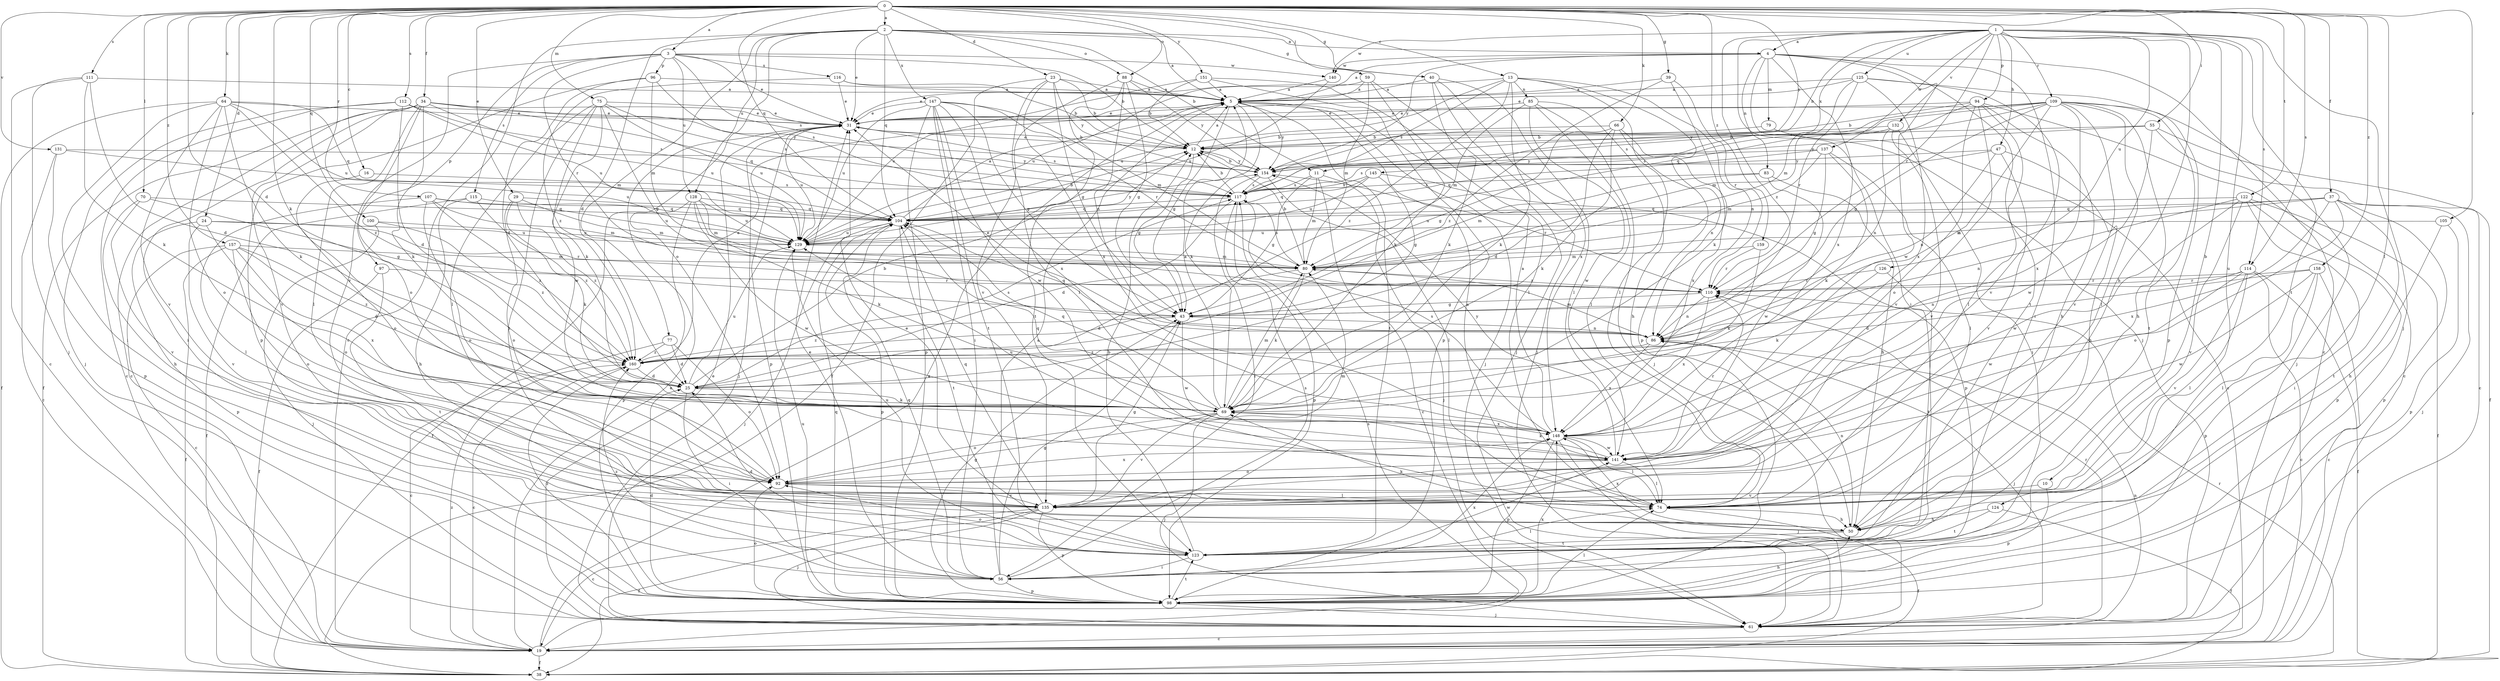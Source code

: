 strict digraph  {
0;
1;
2;
3;
4;
5;
10;
11;
12;
13;
16;
19;
23;
24;
25;
29;
31;
34;
37;
38;
39;
40;
43;
47;
50;
55;
56;
59;
61;
64;
66;
69;
70;
74;
75;
77;
79;
80;
83;
85;
86;
88;
92;
94;
96;
97;
98;
100;
104;
105;
107;
109;
110;
111;
112;
114;
115;
116;
117;
122;
123;
124;
125;
126;
128;
129;
131;
132;
135;
137;
140;
141;
145;
147;
148;
151;
154;
157;
158;
159;
160;
0 -> 2  [label=a];
0 -> 3  [label=a];
0 -> 13  [label=c];
0 -> 16  [label=c];
0 -> 23  [label=d];
0 -> 24  [label=d];
0 -> 25  [label=d];
0 -> 29  [label=e];
0 -> 34  [label=f];
0 -> 37  [label=f];
0 -> 39  [label=g];
0 -> 40  [label=g];
0 -> 55  [label=i];
0 -> 59  [label=j];
0 -> 64  [label=k];
0 -> 66  [label=k];
0 -> 69  [label=k];
0 -> 70  [label=l];
0 -> 74  [label=l];
0 -> 75  [label=m];
0 -> 88  [label=o];
0 -> 100  [label=q];
0 -> 104  [label=q];
0 -> 105  [label=r];
0 -> 107  [label=r];
0 -> 111  [label=s];
0 -> 112  [label=s];
0 -> 114  [label=s];
0 -> 122  [label=t];
0 -> 131  [label=v];
0 -> 151  [label=y];
0 -> 154  [label=y];
0 -> 157  [label=z];
0 -> 158  [label=z];
0 -> 159  [label=z];
1 -> 4  [label=a];
1 -> 10  [label=b];
1 -> 11  [label=b];
1 -> 47  [label=h];
1 -> 50  [label=h];
1 -> 56  [label=i];
1 -> 61  [label=j];
1 -> 94  [label=p];
1 -> 109  [label=r];
1 -> 110  [label=r];
1 -> 114  [label=s];
1 -> 123  [label=t];
1 -> 124  [label=u];
1 -> 125  [label=u];
1 -> 126  [label=u];
1 -> 132  [label=v];
1 -> 137  [label=w];
1 -> 140  [label=w];
1 -> 145  [label=x];
1 -> 160  [label=z];
2 -> 4  [label=a];
2 -> 5  [label=a];
2 -> 11  [label=b];
2 -> 19  [label=c];
2 -> 25  [label=d];
2 -> 31  [label=e];
2 -> 40  [label=g];
2 -> 77  [label=m];
2 -> 88  [label=o];
2 -> 92  [label=o];
2 -> 104  [label=q];
2 -> 128  [label=u];
2 -> 147  [label=x];
3 -> 12  [label=b];
3 -> 31  [label=e];
3 -> 96  [label=p];
3 -> 97  [label=p];
3 -> 110  [label=r];
3 -> 115  [label=s];
3 -> 116  [label=s];
3 -> 117  [label=s];
3 -> 128  [label=u];
3 -> 135  [label=v];
3 -> 140  [label=w];
4 -> 5  [label=a];
4 -> 19  [label=c];
4 -> 56  [label=i];
4 -> 61  [label=j];
4 -> 79  [label=m];
4 -> 83  [label=n];
4 -> 123  [label=t];
4 -> 140  [label=w];
4 -> 141  [label=w];
4 -> 148  [label=x];
4 -> 154  [label=y];
5 -> 31  [label=e];
5 -> 43  [label=g];
5 -> 61  [label=j];
5 -> 69  [label=k];
5 -> 123  [label=t];
5 -> 154  [label=y];
10 -> 98  [label=p];
10 -> 135  [label=v];
11 -> 19  [label=c];
11 -> 43  [label=g];
11 -> 61  [label=j];
11 -> 80  [label=m];
11 -> 117  [label=s];
12 -> 5  [label=a];
12 -> 31  [label=e];
12 -> 43  [label=g];
12 -> 154  [label=y];
13 -> 31  [label=e];
13 -> 69  [label=k];
13 -> 74  [label=l];
13 -> 85  [label=n];
13 -> 86  [label=n];
13 -> 98  [label=p];
13 -> 117  [label=s];
13 -> 129  [label=u];
13 -> 160  [label=z];
16 -> 92  [label=o];
16 -> 117  [label=s];
19 -> 5  [label=a];
19 -> 31  [label=e];
19 -> 38  [label=f];
19 -> 86  [label=n];
19 -> 117  [label=s];
19 -> 160  [label=z];
23 -> 5  [label=a];
23 -> 12  [label=b];
23 -> 38  [label=f];
23 -> 43  [label=g];
23 -> 74  [label=l];
23 -> 148  [label=x];
23 -> 154  [label=y];
24 -> 92  [label=o];
24 -> 98  [label=p];
24 -> 110  [label=r];
24 -> 129  [label=u];
24 -> 135  [label=v];
25 -> 12  [label=b];
25 -> 56  [label=i];
25 -> 69  [label=k];
25 -> 117  [label=s];
25 -> 129  [label=u];
29 -> 69  [label=k];
29 -> 80  [label=m];
29 -> 92  [label=o];
29 -> 104  [label=q];
29 -> 160  [label=z];
31 -> 12  [label=b];
31 -> 61  [label=j];
31 -> 98  [label=p];
31 -> 117  [label=s];
31 -> 129  [label=u];
34 -> 19  [label=c];
34 -> 31  [label=e];
34 -> 38  [label=f];
34 -> 56  [label=i];
34 -> 69  [label=k];
34 -> 74  [label=l];
34 -> 92  [label=o];
34 -> 104  [label=q];
34 -> 129  [label=u];
34 -> 135  [label=v];
34 -> 154  [label=y];
37 -> 61  [label=j];
37 -> 80  [label=m];
37 -> 92  [label=o];
37 -> 98  [label=p];
37 -> 104  [label=q];
37 -> 123  [label=t];
37 -> 129  [label=u];
37 -> 148  [label=x];
38 -> 110  [label=r];
39 -> 5  [label=a];
39 -> 69  [label=k];
39 -> 110  [label=r];
39 -> 160  [label=z];
40 -> 5  [label=a];
40 -> 61  [label=j];
40 -> 69  [label=k];
40 -> 74  [label=l];
40 -> 148  [label=x];
43 -> 86  [label=n];
43 -> 141  [label=w];
43 -> 160  [label=z];
47 -> 50  [label=h];
47 -> 86  [label=n];
47 -> 117  [label=s];
47 -> 135  [label=v];
47 -> 154  [label=y];
50 -> 31  [label=e];
50 -> 69  [label=k];
50 -> 86  [label=n];
50 -> 123  [label=t];
50 -> 148  [label=x];
55 -> 12  [label=b];
55 -> 19  [label=c];
55 -> 38  [label=f];
55 -> 141  [label=w];
55 -> 154  [label=y];
56 -> 5  [label=a];
56 -> 31  [label=e];
56 -> 43  [label=g];
56 -> 98  [label=p];
56 -> 104  [label=q];
56 -> 117  [label=s];
56 -> 148  [label=x];
56 -> 160  [label=z];
59 -> 5  [label=a];
59 -> 61  [label=j];
59 -> 69  [label=k];
59 -> 80  [label=m];
59 -> 129  [label=u];
61 -> 19  [label=c];
61 -> 31  [label=e];
61 -> 110  [label=r];
64 -> 31  [label=e];
64 -> 38  [label=f];
64 -> 56  [label=i];
64 -> 69  [label=k];
64 -> 92  [label=o];
64 -> 104  [label=q];
64 -> 129  [label=u];
64 -> 135  [label=v];
64 -> 160  [label=z];
66 -> 12  [label=b];
66 -> 25  [label=d];
66 -> 43  [label=g];
66 -> 69  [label=k];
66 -> 86  [label=n];
66 -> 148  [label=x];
69 -> 5  [label=a];
69 -> 61  [label=j];
69 -> 80  [label=m];
69 -> 92  [label=o];
69 -> 104  [label=q];
69 -> 135  [label=v];
69 -> 148  [label=x];
70 -> 43  [label=g];
70 -> 50  [label=h];
70 -> 104  [label=q];
70 -> 135  [label=v];
74 -> 5  [label=a];
74 -> 38  [label=f];
74 -> 50  [label=h];
75 -> 31  [label=e];
75 -> 43  [label=g];
75 -> 69  [label=k];
75 -> 74  [label=l];
75 -> 117  [label=s];
75 -> 123  [label=t];
75 -> 129  [label=u];
75 -> 141  [label=w];
77 -> 19  [label=c];
77 -> 25  [label=d];
77 -> 92  [label=o];
77 -> 160  [label=z];
79 -> 12  [label=b];
79 -> 19  [label=c];
80 -> 12  [label=b];
80 -> 25  [label=d];
80 -> 69  [label=k];
80 -> 110  [label=r];
80 -> 117  [label=s];
83 -> 50  [label=h];
83 -> 80  [label=m];
83 -> 117  [label=s];
83 -> 141  [label=w];
85 -> 31  [label=e];
85 -> 50  [label=h];
85 -> 61  [label=j];
85 -> 74  [label=l];
85 -> 80  [label=m];
85 -> 141  [label=w];
86 -> 31  [label=e];
86 -> 61  [label=j];
86 -> 80  [label=m];
86 -> 104  [label=q];
86 -> 148  [label=x];
86 -> 160  [label=z];
88 -> 5  [label=a];
88 -> 43  [label=g];
88 -> 86  [label=n];
88 -> 123  [label=t];
88 -> 135  [label=v];
88 -> 154  [label=y];
92 -> 74  [label=l];
92 -> 80  [label=m];
92 -> 135  [label=v];
92 -> 148  [label=x];
94 -> 12  [label=b];
94 -> 19  [label=c];
94 -> 31  [label=e];
94 -> 50  [label=h];
94 -> 74  [label=l];
94 -> 80  [label=m];
94 -> 92  [label=o];
94 -> 135  [label=v];
96 -> 5  [label=a];
96 -> 25  [label=d];
96 -> 80  [label=m];
96 -> 98  [label=p];
96 -> 117  [label=s];
97 -> 38  [label=f];
97 -> 110  [label=r];
97 -> 123  [label=t];
98 -> 25  [label=d];
98 -> 43  [label=g];
98 -> 50  [label=h];
98 -> 61  [label=j];
98 -> 74  [label=l];
98 -> 92  [label=o];
98 -> 104  [label=q];
98 -> 123  [label=t];
98 -> 129  [label=u];
98 -> 148  [label=x];
98 -> 160  [label=z];
100 -> 61  [label=j];
100 -> 129  [label=u];
100 -> 160  [label=z];
104 -> 5  [label=a];
104 -> 12  [label=b];
104 -> 61  [label=j];
104 -> 98  [label=p];
104 -> 123  [label=t];
104 -> 129  [label=u];
104 -> 154  [label=y];
105 -> 50  [label=h];
105 -> 98  [label=p];
105 -> 129  [label=u];
107 -> 74  [label=l];
107 -> 80  [label=m];
107 -> 92  [label=o];
107 -> 104  [label=q];
107 -> 129  [label=u];
107 -> 160  [label=z];
109 -> 31  [label=e];
109 -> 43  [label=g];
109 -> 50  [label=h];
109 -> 61  [label=j];
109 -> 74  [label=l];
109 -> 104  [label=q];
109 -> 117  [label=s];
109 -> 123  [label=t];
109 -> 135  [label=v];
109 -> 148  [label=x];
109 -> 154  [label=y];
109 -> 160  [label=z];
110 -> 43  [label=g];
110 -> 86  [label=n];
110 -> 148  [label=x];
111 -> 5  [label=a];
111 -> 19  [label=c];
111 -> 25  [label=d];
111 -> 61  [label=j];
111 -> 69  [label=k];
112 -> 19  [label=c];
112 -> 25  [label=d];
112 -> 31  [label=e];
112 -> 61  [label=j];
112 -> 117  [label=s];
112 -> 129  [label=u];
114 -> 19  [label=c];
114 -> 38  [label=f];
114 -> 74  [label=l];
114 -> 86  [label=n];
114 -> 110  [label=r];
114 -> 135  [label=v];
114 -> 141  [label=w];
115 -> 38  [label=f];
115 -> 50  [label=h];
115 -> 104  [label=q];
115 -> 160  [label=z];
116 -> 5  [label=a];
116 -> 12  [label=b];
116 -> 31  [label=e];
116 -> 160  [label=z];
117 -> 12  [label=b];
117 -> 25  [label=d];
117 -> 98  [label=p];
117 -> 104  [label=q];
122 -> 38  [label=f];
122 -> 56  [label=i];
122 -> 86  [label=n];
122 -> 98  [label=p];
122 -> 104  [label=q];
122 -> 135  [label=v];
122 -> 141  [label=w];
123 -> 12  [label=b];
123 -> 25  [label=d];
123 -> 56  [label=i];
123 -> 74  [label=l];
123 -> 92  [label=o];
123 -> 129  [label=u];
123 -> 141  [label=w];
124 -> 38  [label=f];
124 -> 50  [label=h];
124 -> 123  [label=t];
125 -> 5  [label=a];
125 -> 31  [label=e];
125 -> 80  [label=m];
125 -> 98  [label=p];
125 -> 110  [label=r];
125 -> 135  [label=v];
125 -> 148  [label=x];
126 -> 69  [label=k];
126 -> 110  [label=r];
126 -> 123  [label=t];
128 -> 38  [label=f];
128 -> 69  [label=k];
128 -> 80  [label=m];
128 -> 98  [label=p];
128 -> 104  [label=q];
128 -> 129  [label=u];
128 -> 141  [label=w];
129 -> 80  [label=m];
131 -> 19  [label=c];
131 -> 98  [label=p];
131 -> 129  [label=u];
131 -> 154  [label=y];
132 -> 12  [label=b];
132 -> 56  [label=i];
132 -> 86  [label=n];
132 -> 117  [label=s];
132 -> 135  [label=v];
135 -> 19  [label=c];
135 -> 38  [label=f];
135 -> 43  [label=g];
135 -> 61  [label=j];
135 -> 98  [label=p];
135 -> 104  [label=q];
137 -> 43  [label=g];
137 -> 69  [label=k];
137 -> 74  [label=l];
137 -> 80  [label=m];
137 -> 104  [label=q];
137 -> 154  [label=y];
140 -> 5  [label=a];
140 -> 129  [label=u];
141 -> 69  [label=k];
141 -> 74  [label=l];
141 -> 92  [label=o];
141 -> 110  [label=r];
141 -> 129  [label=u];
141 -> 154  [label=y];
145 -> 43  [label=g];
145 -> 98  [label=p];
145 -> 104  [label=q];
145 -> 117  [label=s];
145 -> 129  [label=u];
147 -> 31  [label=e];
147 -> 43  [label=g];
147 -> 56  [label=i];
147 -> 80  [label=m];
147 -> 98  [label=p];
147 -> 110  [label=r];
147 -> 123  [label=t];
147 -> 129  [label=u];
147 -> 141  [label=w];
147 -> 148  [label=x];
148 -> 5  [label=a];
148 -> 61  [label=j];
148 -> 74  [label=l];
148 -> 98  [label=p];
148 -> 104  [label=q];
148 -> 117  [label=s];
148 -> 141  [label=w];
151 -> 5  [label=a];
151 -> 12  [label=b];
151 -> 74  [label=l];
151 -> 98  [label=p];
151 -> 129  [label=u];
154 -> 12  [label=b];
154 -> 56  [label=i];
154 -> 74  [label=l];
154 -> 110  [label=r];
154 -> 117  [label=s];
157 -> 19  [label=c];
157 -> 25  [label=d];
157 -> 38  [label=f];
157 -> 80  [label=m];
157 -> 92  [label=o];
157 -> 148  [label=x];
157 -> 160  [label=z];
158 -> 19  [label=c];
158 -> 25  [label=d];
158 -> 74  [label=l];
158 -> 98  [label=p];
158 -> 110  [label=r];
158 -> 141  [label=w];
159 -> 69  [label=k];
159 -> 80  [label=m];
159 -> 110  [label=r];
160 -> 5  [label=a];
160 -> 19  [label=c];
160 -> 25  [label=d];
}
